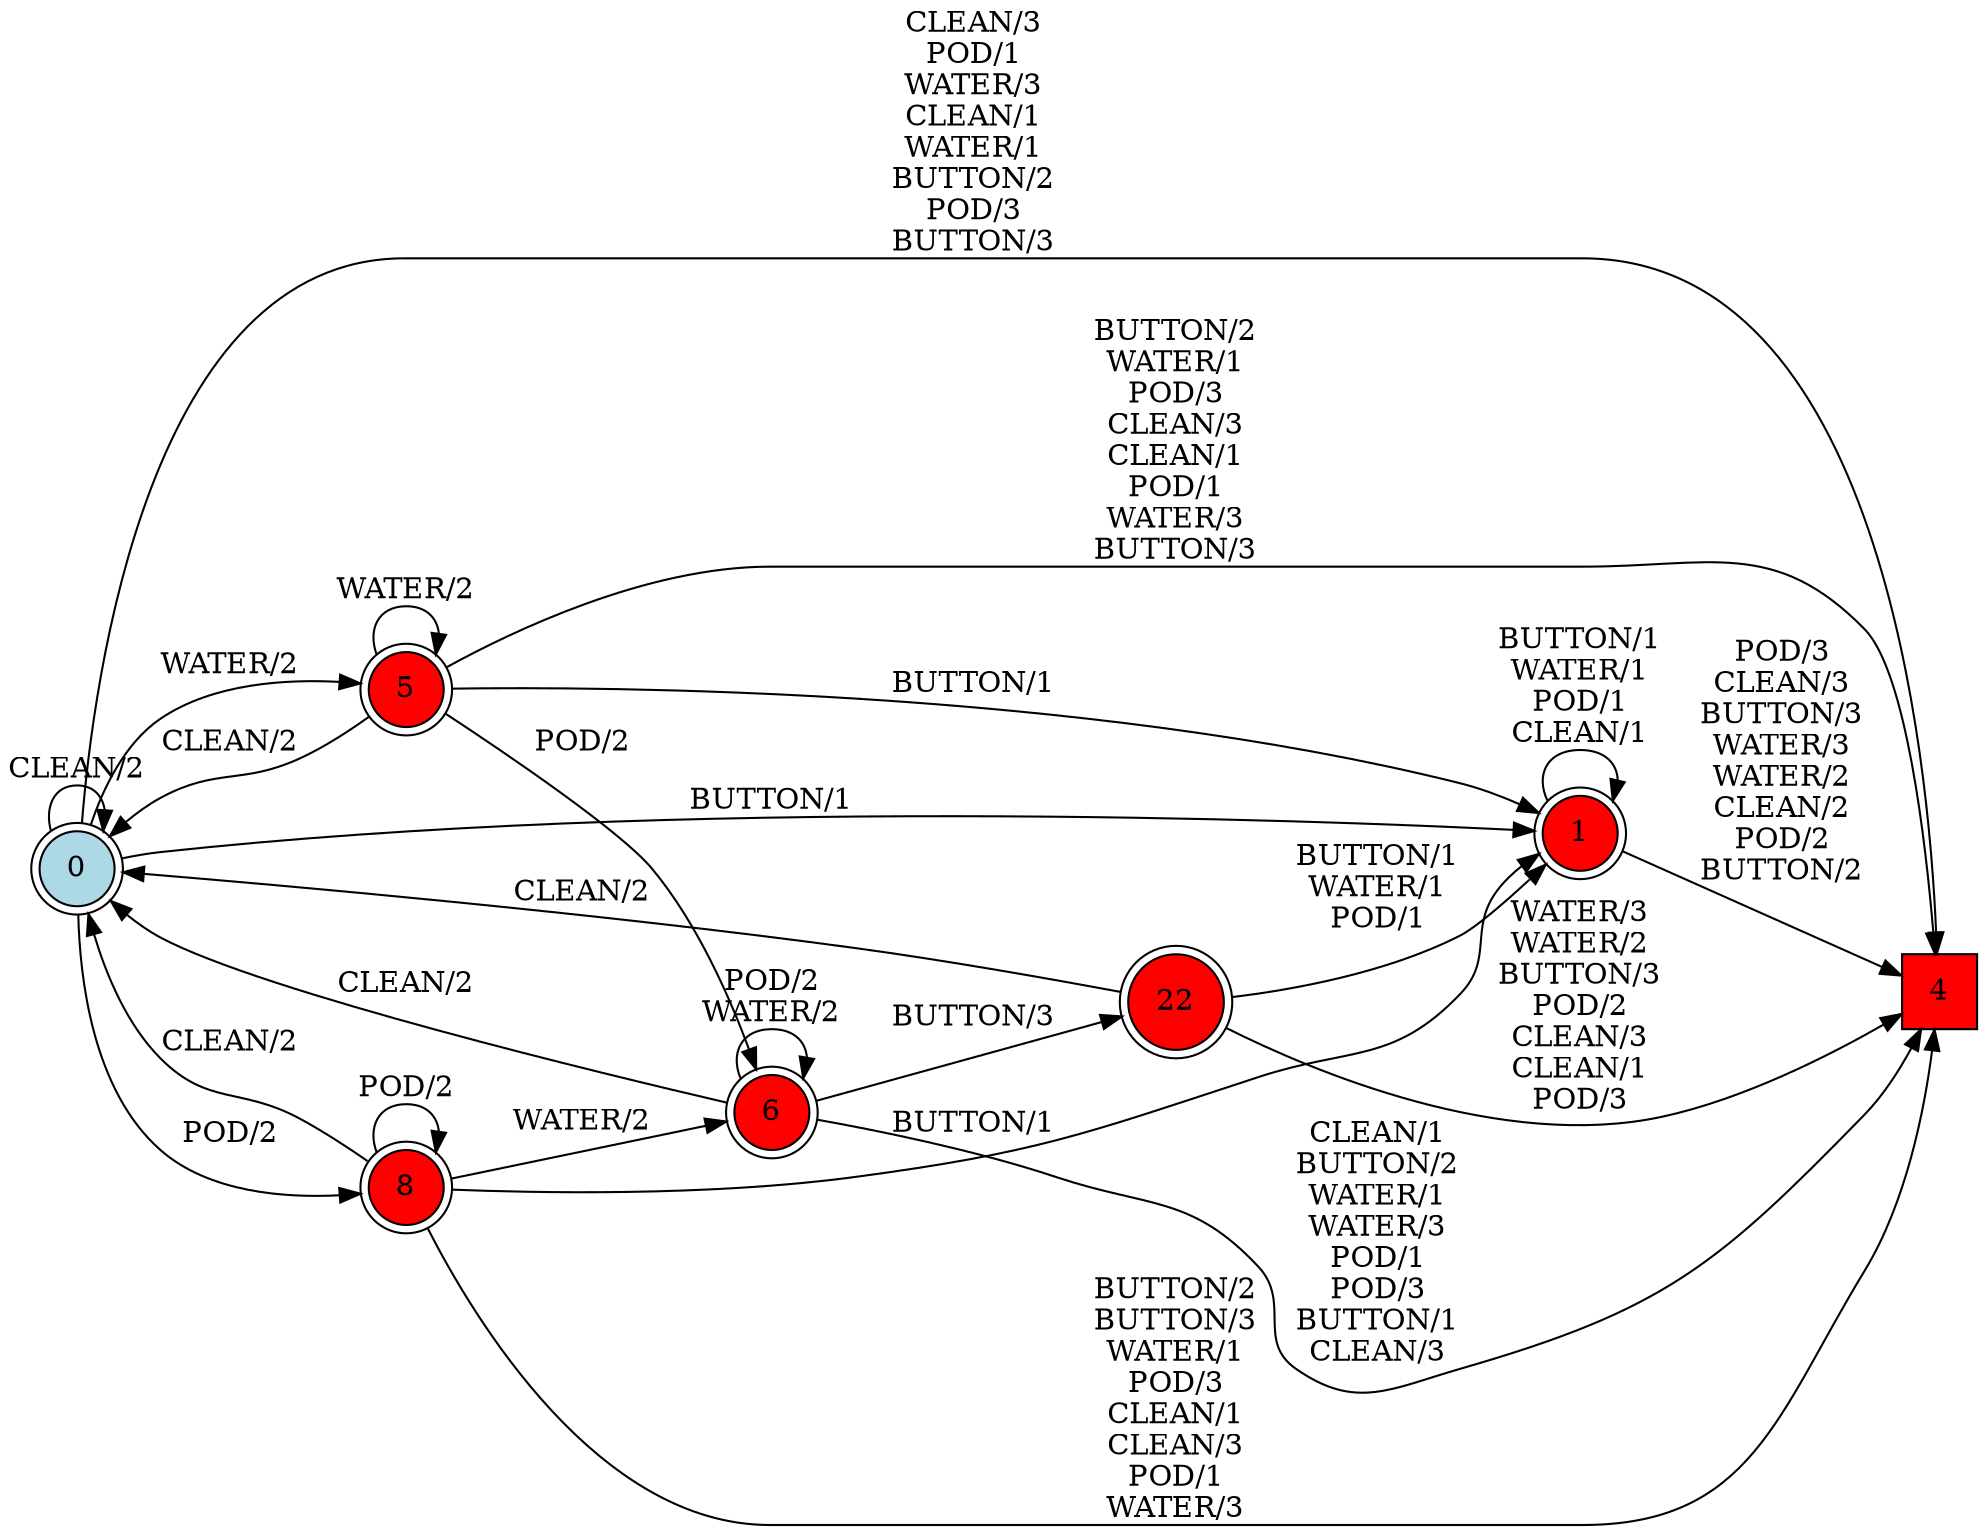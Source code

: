 digraph G {
  rankdir=LR;
  node [shape=circle, style=filled, fillcolor=white];
  "0" [isInitial=True, fillcolor=lightblue, shape=doublecircle];
  "1" [fillcolor=red, shape=doublecircle];
  "4" [fillcolor=red, shape=square];
  "5" [fillcolor=red, shape=doublecircle];
  "6" [fillcolor=red, shape=doublecircle];
  "8" [fillcolor=red, shape=doublecircle];
  "22" [fillcolor=red, shape=doublecircle];
  "0" -> "1" [label="BUTTON/1"];
  "0" -> "5" [label="WATER/2"];
  "0" -> "8" [label="POD/2"];
  "0" -> "4" [label="CLEAN/3\nPOD/1\nWATER/3\nCLEAN/1\nWATER/1\nBUTTON/2\nPOD/3\nBUTTON/3"];
  "0" -> "0" [label="CLEAN/2"];
  "1" -> "4" [label="POD/3\nCLEAN/3\nBUTTON/3\nWATER/3\nWATER/2\nCLEAN/2\nPOD/2\nBUTTON/2"];
  "1" -> "1" [label="BUTTON/1\nWATER/1\nPOD/1\nCLEAN/1"];
  "5" -> "6" [label="POD/2"];
  "5" -> "4" [label="BUTTON/2\nWATER/1\nPOD/3\nCLEAN/3\nCLEAN/1\nPOD/1\nWATER/3\nBUTTON/3"];
  "5" -> "1" [label="BUTTON/1"];
  "5" -> "5" [label="WATER/2"];
  "5" -> "0" [label="CLEAN/2"];
  "6" -> "22" [label="BUTTON/3"];
  "6" -> "4" [label="CLEAN/1\nBUTTON/2\nWATER/1\nWATER/3\nPOD/1\nPOD/3\nBUTTON/1\nCLEAN/3"];
  "6" -> "6" [label="POD/2\nWATER/2"];
  "6" -> "0" [label="CLEAN/2"];
  "8" -> "4" [label="BUTTON/2\nBUTTON/3\nWATER/1\nPOD/3\nCLEAN/1\nCLEAN/3\nPOD/1\nWATER/3"];
  "8" -> "1" [label="BUTTON/1"];
  "8" -> "8" [label="POD/2"];
  "8" -> "0" [label="CLEAN/2"];
  "8" -> "6" [label="WATER/2"];
  "22" -> "4" [label="WATER/3\nWATER/2\nBUTTON/3\nPOD/2\nCLEAN/3\nCLEAN/1\nPOD/3"];
  "22" -> "1" [label="BUTTON/1\nWATER/1\nPOD/1"];
  "22" -> "0" [label="CLEAN/2"];
}